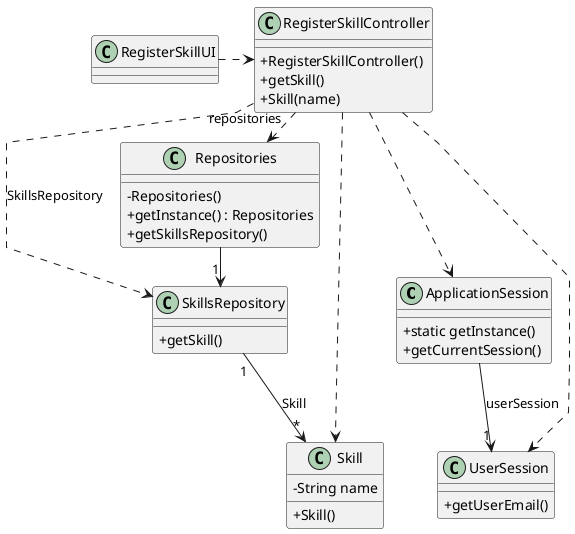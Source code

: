 @startuml
skinparam packageStyle rectangle
skinparam shadowing false
skinparam linetype polyline
skinparam classAttributeIconSize 0

class ApplicationSession
{
    + static getInstance()
    + getCurrentSession()
}

class UserSession
{
    + getUserEmail()
}

class Skill {
    - String name
    + Skill()
}

class SkillsRepository {
    + getSkill()
}

class Repositories {
    - Repositories()
    + getInstance() : Repositories
    + getSkillsRepository()
}

class RegisterSkillController {
    + RegisterSkillController()
    + getSkill()
    + Skill(name)
}

class RegisterSkillUI {
}

RegisterSkillUI .> RegisterSkillController

RegisterSkillController .> Repositories : repositories

Repositories -> "1" SkillsRepository

RegisterSkillController ..> Skill
RegisterSkillController ..> SkillsRepository : SkillsRepository


ApplicationSession --> "1" UserSession : userSession

RegisterSkillController ..> ApplicationSession
RegisterSkillController ..> UserSession
SkillsRepository "1" --> "*" Skill : Skill


@enduml